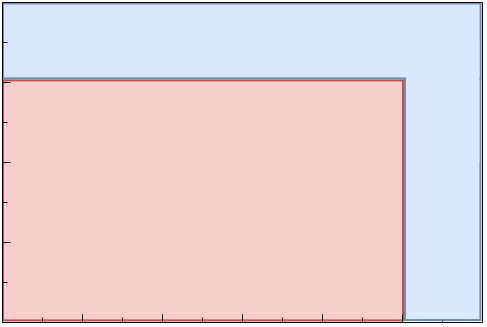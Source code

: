 <mxfile version="24.7.6">
  <diagram name="Page-1" id="2YBvvXClWsGukQMizWep">
    <mxGraphModel dx="296" dy="437" grid="1" gridSize="5" guides="1" tooltips="1" connect="1" arrows="1" fold="1" page="1" pageScale="1" pageWidth="850" pageHeight="1100" math="0" shadow="0">
      <root>
        <mxCell id="0" />
        <mxCell id="1" parent="0" />
        <mxCell id="xvQEQHH_XLuV9ZaB941X-29" value="" style="rounded=0;whiteSpace=wrap;html=1;fillColor=#dae8fc;strokeColor=#6c8ebf;" vertex="1" parent="1">
          <mxGeometry x="440.5" y="320.7" width="238.8" height="37.5" as="geometry" />
        </mxCell>
        <mxCell id="xvQEQHH_XLuV9ZaB941X-28" value="" style="rounded=0;whiteSpace=wrap;html=1;fillColor=#f8cecc;strokeColor=#b85450;" vertex="1" parent="1">
          <mxGeometry x="440.5" y="359.2" width="200" height="120" as="geometry" />
        </mxCell>
        <mxCell id="xvQEQHH_XLuV9ZaB941X-1" value="" style="endArrow=none;html=1;rounded=0;strokeWidth=0.5;" edge="1" parent="1">
          <mxGeometry width="50" height="50" relative="1" as="geometry">
            <mxPoint x="440" y="480" as="sourcePoint" />
            <mxPoint x="680" y="480" as="targetPoint" />
          </mxGeometry>
        </mxCell>
        <mxCell id="xvQEQHH_XLuV9ZaB941X-2" value="" style="endArrow=none;html=1;rounded=0;strokeWidth=0.5;" edge="1" parent="1">
          <mxGeometry width="50" height="50" relative="1" as="geometry">
            <mxPoint x="440" y="480" as="sourcePoint" />
            <mxPoint x="440" y="320" as="targetPoint" />
          </mxGeometry>
        </mxCell>
        <mxCell id="xvQEQHH_XLuV9ZaB941X-3" value="" style="endArrow=none;html=1;rounded=0;strokeWidth=0.5;" edge="1" parent="1">
          <mxGeometry width="50" height="50" relative="1" as="geometry">
            <mxPoint x="440" y="320" as="sourcePoint" />
            <mxPoint x="680" y="320" as="targetPoint" />
          </mxGeometry>
        </mxCell>
        <mxCell id="xvQEQHH_XLuV9ZaB941X-4" value="" style="endArrow=none;html=1;rounded=0;strokeWidth=0.5;" edge="1" parent="1">
          <mxGeometry width="50" height="50" relative="1" as="geometry">
            <mxPoint x="680" y="480" as="sourcePoint" />
            <mxPoint x="680" y="320" as="targetPoint" />
          </mxGeometry>
        </mxCell>
        <mxCell id="xvQEQHH_XLuV9ZaB941X-5" value="" style="endArrow=none;html=1;rounded=0;strokeWidth=0.5;arcSize=20;" edge="1" parent="1">
          <mxGeometry width="50" height="50" relative="1" as="geometry">
            <mxPoint x="460" y="480" as="sourcePoint" />
            <mxPoint x="460" y="477.5" as="targetPoint" />
          </mxGeometry>
        </mxCell>
        <mxCell id="xvQEQHH_XLuV9ZaB941X-6" value="" style="endArrow=none;html=1;rounded=0;strokeWidth=0.5;arcSize=20;" edge="1" parent="1">
          <mxGeometry width="50" height="50" relative="1" as="geometry">
            <mxPoint x="480" y="480" as="sourcePoint" />
            <mxPoint x="480" y="476" as="targetPoint" />
          </mxGeometry>
        </mxCell>
        <mxCell id="xvQEQHH_XLuV9ZaB941X-8" value="" style="endArrow=none;html=1;rounded=0;strokeWidth=0.5;arcSize=20;" edge="1" parent="1">
          <mxGeometry width="50" height="50" relative="1" as="geometry">
            <mxPoint x="500" y="480" as="sourcePoint" />
            <mxPoint x="500" y="477.5" as="targetPoint" />
          </mxGeometry>
        </mxCell>
        <mxCell id="xvQEQHH_XLuV9ZaB941X-10" value="" style="endArrow=none;html=1;rounded=0;strokeWidth=0.5;arcSize=20;" edge="1" parent="1">
          <mxGeometry width="50" height="50" relative="1" as="geometry">
            <mxPoint x="560" y="480" as="sourcePoint" />
            <mxPoint x="560" y="476" as="targetPoint" />
          </mxGeometry>
        </mxCell>
        <mxCell id="xvQEQHH_XLuV9ZaB941X-11" value="" style="endArrow=none;html=1;rounded=0;strokeWidth=0.5;arcSize=20;" edge="1" parent="1">
          <mxGeometry width="50" height="50" relative="1" as="geometry">
            <mxPoint x="520" y="480" as="sourcePoint" />
            <mxPoint x="520" y="476" as="targetPoint" />
          </mxGeometry>
        </mxCell>
        <mxCell id="xvQEQHH_XLuV9ZaB941X-12" value="" style="endArrow=none;html=1;rounded=0;strokeWidth=0.5;arcSize=20;" edge="1" parent="1">
          <mxGeometry width="50" height="50" relative="1" as="geometry">
            <mxPoint x="600" y="480" as="sourcePoint" />
            <mxPoint x="600" y="476" as="targetPoint" />
          </mxGeometry>
        </mxCell>
        <mxCell id="xvQEQHH_XLuV9ZaB941X-15" value="" style="endArrow=none;html=1;rounded=0;strokeWidth=0.5;arcSize=20;" edge="1" parent="1">
          <mxGeometry width="50" height="50" relative="1" as="geometry">
            <mxPoint x="540" y="480" as="sourcePoint" />
            <mxPoint x="540" y="477.5" as="targetPoint" />
          </mxGeometry>
        </mxCell>
        <mxCell id="xvQEQHH_XLuV9ZaB941X-16" value="" style="endArrow=none;html=1;rounded=0;strokeWidth=0.5;arcSize=20;" edge="1" parent="1">
          <mxGeometry width="50" height="50" relative="1" as="geometry">
            <mxPoint x="580" y="480" as="sourcePoint" />
            <mxPoint x="580" y="477.5" as="targetPoint" />
          </mxGeometry>
        </mxCell>
        <mxCell id="xvQEQHH_XLuV9ZaB941X-17" value="" style="endArrow=none;html=1;rounded=0;strokeWidth=0.5;arcSize=20;" edge="1" parent="1">
          <mxGeometry width="50" height="50" relative="1" as="geometry">
            <mxPoint x="620" y="480" as="sourcePoint" />
            <mxPoint x="620" y="477.5" as="targetPoint" />
          </mxGeometry>
        </mxCell>
        <mxCell id="xvQEQHH_XLuV9ZaB941X-18" value="" style="endArrow=none;html=1;rounded=0;strokeWidth=0.5;arcSize=20;" edge="1" parent="1">
          <mxGeometry width="50" height="50" relative="1" as="geometry">
            <mxPoint x="640" y="480" as="sourcePoint" />
            <mxPoint x="640" y="476" as="targetPoint" />
          </mxGeometry>
        </mxCell>
        <mxCell id="xvQEQHH_XLuV9ZaB941X-19" value="" style="endArrow=none;html=1;rounded=0;strokeWidth=0.5;arcSize=20;" edge="1" parent="1">
          <mxGeometry width="50" height="50" relative="1" as="geometry">
            <mxPoint x="660" y="480" as="sourcePoint" />
            <mxPoint x="660" y="477.5" as="targetPoint" />
          </mxGeometry>
        </mxCell>
        <mxCell id="xvQEQHH_XLuV9ZaB941X-20" value="" style="endArrow=none;html=1;rounded=0;strokeWidth=0.5;arcSize=20;" edge="1" parent="1">
          <mxGeometry width="50" height="50" relative="1" as="geometry">
            <mxPoint x="440" y="460" as="sourcePoint" />
            <mxPoint x="442.5" y="460" as="targetPoint" />
          </mxGeometry>
        </mxCell>
        <mxCell id="xvQEQHH_XLuV9ZaB941X-21" value="" style="endArrow=none;html=1;rounded=0;strokeWidth=0.5;arcSize=20;" edge="1" parent="1">
          <mxGeometry width="50" height="50" relative="1" as="geometry">
            <mxPoint x="444" y="440" as="sourcePoint" />
            <mxPoint x="440" y="440" as="targetPoint" />
          </mxGeometry>
        </mxCell>
        <mxCell id="xvQEQHH_XLuV9ZaB941X-23" value="" style="endArrow=none;html=1;rounded=0;strokeWidth=0.5;arcSize=20;" edge="1" parent="1">
          <mxGeometry width="50" height="50" relative="1" as="geometry">
            <mxPoint x="440" y="420" as="sourcePoint" />
            <mxPoint x="442.5" y="420" as="targetPoint" />
          </mxGeometry>
        </mxCell>
        <mxCell id="xvQEQHH_XLuV9ZaB941X-24" value="" style="endArrow=none;html=1;rounded=0;strokeWidth=0.5;arcSize=20;" edge="1" parent="1">
          <mxGeometry width="50" height="50" relative="1" as="geometry">
            <mxPoint x="440" y="380" as="sourcePoint" />
            <mxPoint x="442.5" y="380" as="targetPoint" />
          </mxGeometry>
        </mxCell>
        <mxCell id="xvQEQHH_XLuV9ZaB941X-25" value="" style="endArrow=none;html=1;rounded=0;strokeWidth=0.5;arcSize=20;" edge="1" parent="1">
          <mxGeometry width="50" height="50" relative="1" as="geometry">
            <mxPoint x="444" y="360" as="sourcePoint" />
            <mxPoint x="440" y="360" as="targetPoint" />
          </mxGeometry>
        </mxCell>
        <mxCell id="xvQEQHH_XLuV9ZaB941X-26" value="" style="endArrow=none;html=1;rounded=0;strokeWidth=0.5;arcSize=20;" edge="1" parent="1">
          <mxGeometry width="50" height="50" relative="1" as="geometry">
            <mxPoint x="444" y="400" as="sourcePoint" />
            <mxPoint x="440" y="400" as="targetPoint" />
          </mxGeometry>
        </mxCell>
        <mxCell id="xvQEQHH_XLuV9ZaB941X-27" value="" style="endArrow=none;html=1;rounded=0;strokeWidth=0.5;arcSize=20;" edge="1" parent="1">
          <mxGeometry width="50" height="50" relative="1" as="geometry">
            <mxPoint x="440" y="340" as="sourcePoint" />
            <mxPoint x="442.5" y="340" as="targetPoint" />
          </mxGeometry>
        </mxCell>
        <mxCell id="xvQEQHH_XLuV9ZaB941X-30" value="" style="rounded=0;whiteSpace=wrap;html=1;fillColor=#dae8fc;strokeColor=#6c8ebf;" vertex="1" parent="1">
          <mxGeometry x="641.5" y="359" width="37.7" height="120" as="geometry" />
        </mxCell>
        <mxCell id="xvQEQHH_XLuV9ZaB941X-31" value="" style="rounded=0;whiteSpace=wrap;html=1;fillColor=#dae8fc;strokeColor=none;" vertex="1" parent="1">
          <mxGeometry x="642" y="340" width="36.7" height="60" as="geometry" />
        </mxCell>
      </root>
    </mxGraphModel>
  </diagram>
</mxfile>
